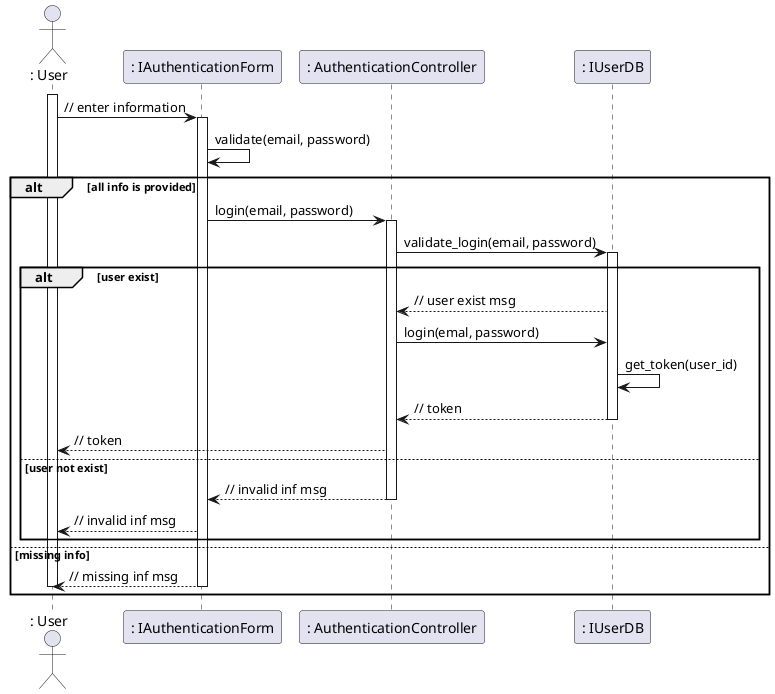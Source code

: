 @startuml
actor ": User"

activate ": User"
": User" -> ": IAuthenticationForm" :  // enter information
activate ": IAuthenticationForm"
": IAuthenticationForm" -> ": IAuthenticationForm" : validate(email, password)

alt all info is provided

": IAuthenticationForm" -> ": AuthenticationController" : login(email, password)
activate ": AuthenticationController"
": AuthenticationController" -> ": IUserDB" : validate_login(email, password)

alt user exist
activate ": IUserDB"
": IUserDB" --> ": AuthenticationController" : // user exist msg
": AuthenticationController" -> ": IUserDB" : login(emal, password)

": IUserDB" -> ": IUserDB" : get_token(user_id)
": IUserDB" --> ": AuthenticationController" : // token
deactivate ": IUserDB"
": AuthenticationController" --> ": User" : // token

else user not exist
": AuthenticationController" --> ": IAuthenticationForm" : // invalid inf msg
deactivate ": AuthenticationController"
": IAuthenticationForm" --> ": User" : // invalid inf msg

end

else missing info

": IAuthenticationForm" --> ": User" : // missing inf msg
deactivate ": IAuthenticationForm"
deactivate ": User"
end
@enduml